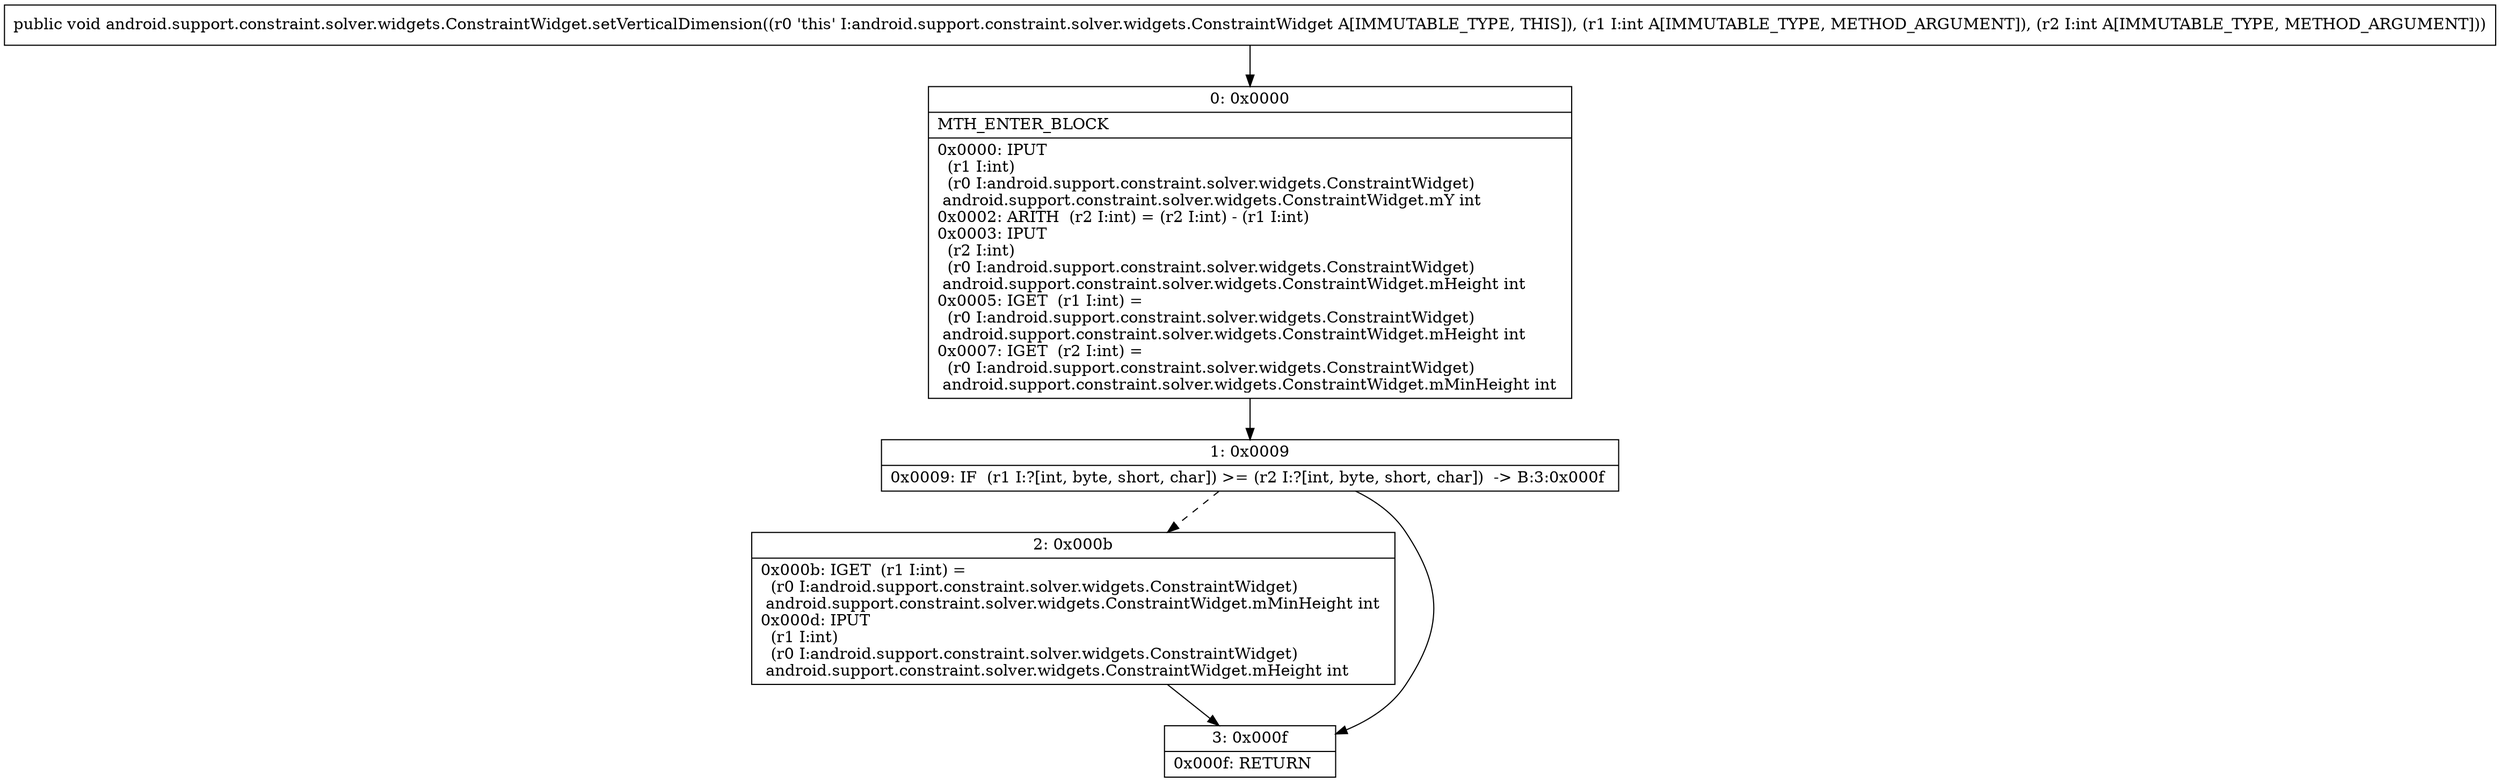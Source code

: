 digraph "CFG forandroid.support.constraint.solver.widgets.ConstraintWidget.setVerticalDimension(II)V" {
Node_0 [shape=record,label="{0\:\ 0x0000|MTH_ENTER_BLOCK\l|0x0000: IPUT  \l  (r1 I:int)\l  (r0 I:android.support.constraint.solver.widgets.ConstraintWidget)\l android.support.constraint.solver.widgets.ConstraintWidget.mY int \l0x0002: ARITH  (r2 I:int) = (r2 I:int) \- (r1 I:int) \l0x0003: IPUT  \l  (r2 I:int)\l  (r0 I:android.support.constraint.solver.widgets.ConstraintWidget)\l android.support.constraint.solver.widgets.ConstraintWidget.mHeight int \l0x0005: IGET  (r1 I:int) = \l  (r0 I:android.support.constraint.solver.widgets.ConstraintWidget)\l android.support.constraint.solver.widgets.ConstraintWidget.mHeight int \l0x0007: IGET  (r2 I:int) = \l  (r0 I:android.support.constraint.solver.widgets.ConstraintWidget)\l android.support.constraint.solver.widgets.ConstraintWidget.mMinHeight int \l}"];
Node_1 [shape=record,label="{1\:\ 0x0009|0x0009: IF  (r1 I:?[int, byte, short, char]) \>= (r2 I:?[int, byte, short, char])  \-\> B:3:0x000f \l}"];
Node_2 [shape=record,label="{2\:\ 0x000b|0x000b: IGET  (r1 I:int) = \l  (r0 I:android.support.constraint.solver.widgets.ConstraintWidget)\l android.support.constraint.solver.widgets.ConstraintWidget.mMinHeight int \l0x000d: IPUT  \l  (r1 I:int)\l  (r0 I:android.support.constraint.solver.widgets.ConstraintWidget)\l android.support.constraint.solver.widgets.ConstraintWidget.mHeight int \l}"];
Node_3 [shape=record,label="{3\:\ 0x000f|0x000f: RETURN   \l}"];
MethodNode[shape=record,label="{public void android.support.constraint.solver.widgets.ConstraintWidget.setVerticalDimension((r0 'this' I:android.support.constraint.solver.widgets.ConstraintWidget A[IMMUTABLE_TYPE, THIS]), (r1 I:int A[IMMUTABLE_TYPE, METHOD_ARGUMENT]), (r2 I:int A[IMMUTABLE_TYPE, METHOD_ARGUMENT])) }"];
MethodNode -> Node_0;
Node_0 -> Node_1;
Node_1 -> Node_2[style=dashed];
Node_1 -> Node_3;
Node_2 -> Node_3;
}

